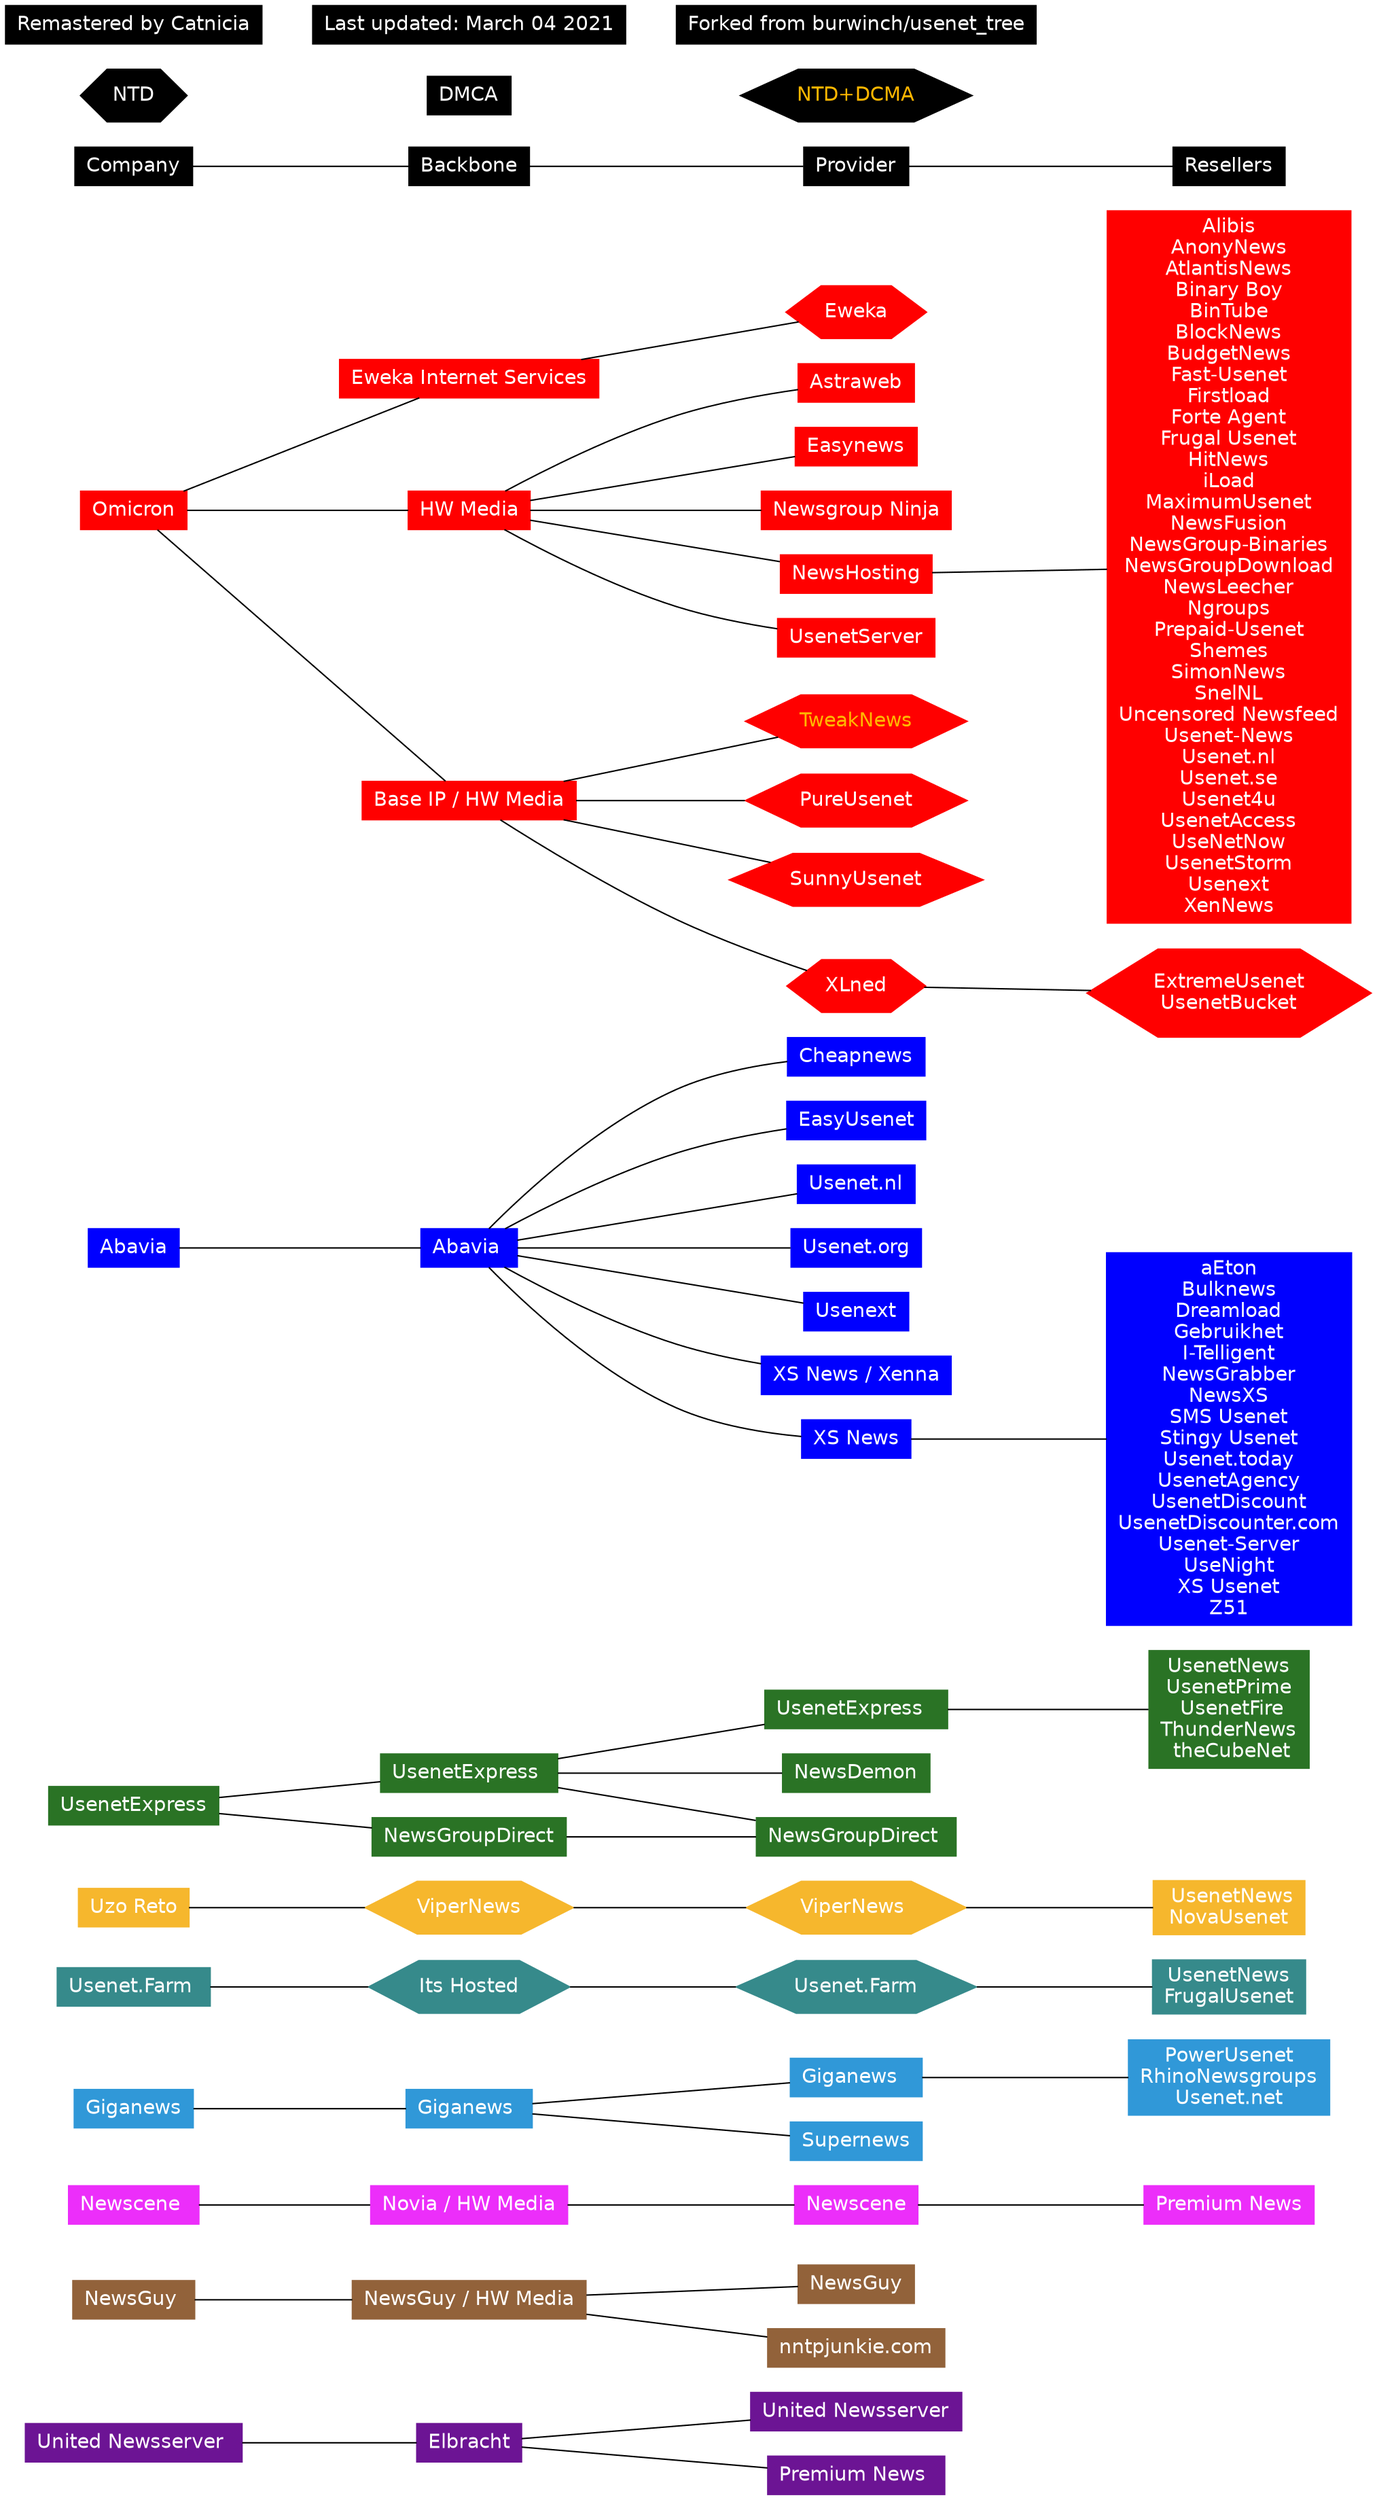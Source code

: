 
# https://edotor.net/
graph graphname {
bgcolor=white  	#background color
rankdir=LR 		#direction of graph, eg LR is Left-to-Right ,TB is Top-to-Bottom
node [shape = box  style=filled fontcolor=white height=.37 fontname=Helvetica] #these effect everything below unless overridden by another "node[]" statement
edge [color=black] #the edge is the lines between company/backbone/provider reseller

    node [color="#6c1494"] #we change the colour of each company, eg omicron is "red"
"United Newsserver " --	"Elbracht"
"Elbracht" -- "United Newsserver"
"Elbracht" -- "Premium News "
     
    node [color="#92623a"]
"NewsGuy " -- "NewsGuy / HW Media" -- "NewsGuy"
"NewsGuy / HW Media" -- "nntpjunkie.com"

    node [color="#ec2efa"]
"Newscene " -- "Novia / HW Media" -- "Newscene" -- "Premium News"
 
    node [color="#3098d8"]
"Giganews" --	"Giganews " -- "Giganews  "
"Giganews " --	"Supernews"
"Giganews  " --	"PowerUsenet\nRhinoNewsgroups\nUsenet.net"

    node [color="#368a8b"]
"Usenet.Farm " -- {node[shape=hexagon]"Its Hosted"} -- {node[shape=hexagon]"Usenet.Farm"} -- "UsenetNews\nFrugalUsenet" #the "{node[shape=folder fontcolor=orange]"Usenet.Farm"}" is for marking something as NTD
 
    node [color="#f6b72d"]
"Uzo Reto" -- {node[shape=hexagon]"ViperNews"} -- {node[shape=hexagon]"ViperNews "} -- " UsenetNews\nNovaUsenet"
 
    node [color="#2a7325"]
"UsenetExpress" -- "UsenetExpress " -- "UsenetExpress  " -- "UsenetNews\nUsenetPrime\n UsenetFire\nThunderNews\n theCubeNet"
"UsenetExpress " -- "NewsDemon"
"UsenetExpress " -- "NewsGroupDirect "
"UsenetExpress" -- "NewsGroupDirect" -- "NewsGroupDirect "
 
    node [color=blue]
"Abavia" -- "Abavia " -- "Cheapnews"
"Abavia " -- "EasyUsenet"
"Abavia " -- "Usenet.nl"
"Abavia " -- "Usenet.org"
"Abavia " -- "Usenext"
"Abavia " -- "XS News / Xenna"
"Abavia " -- "XS News"
"XS News" -- "aEton\nBulknews\nDreamload\nGebruikhet\nI-Telligent\nNewsGrabber\nNewsXS\nSMS Usenet\nStingy Usenet\nUsenet.today\nUsenetAgency\nUsenetDiscount\nUsenetDiscounter.com\nUsenet-Server\nUseNight\nXS Usenet\nZ51"
 
    node [color=red]
"Omicron" --  "Eweka Internet Services" -- {node[shape=hexagon] Eweka}
"Omicron" -- "HW Media"
"HW Media" -- "Astraweb"
"HW Media" -- "Easynews"
"HW Media" -- "Newsgroup Ninja"
"HW Media" -- "NewsHosting"
"HW Media" -- "UsenetServer"
"NewsHosting" -- "Alibis\nAnonyNews\nAtlantisNews\nBinary Boy\nBinTube\nBlockNews\nBudgetNews\nFast-Usenet\nFirstload\nForte Agent\nFrugal Usenet\nHitNews\niLoad\nMaximumUsenet\nNewsFusion\nNewsGroup-Binaries\nNewsGroupDownload\nNewsLeecher\nNgroups\nPrepaid-Usenet\nShemes\nSimonNews\nSnelNL\nUncensored Newsfeed\nUsenet-News\nUsenet.nl\nUsenet.se\nUsenet4u\nUsenetAccess\nUseNetNow\nUsenetStorm\nUsenext\nXenNews"
 
"Omicron" -- "Base IP / HW Media"
"Base IP / HW Media"
node[shape=hexagon fontcolor="#ffb700"]
"Base IP / HW Media" -- "TweakNews"
node[fontcolor=white]
"Base IP / HW Media" -- "PureUsenet"
"Base IP / HW Media" -- "SunnyUsenet"
"Base IP / HW Media" -- "XLned"
"XLned" -- "ExtremeUsenet\nUsenetBucket"

    node [shape = box style="filled" color=black] 
"Company" -- "Backbone" -- "Provider" -- "Resellers"
	node[shape=hexagon fillcolor=black] edge [style=invis]
"NTD"  
node[shape=box]
"NTD" -- "DMCA"

	node[shape=hexagon fillcolor=black fontcolor="#ffb700"] edge [style=invis]
"NTD"  -- "DMCA" -- "NTD+DCMA"
node[shape = box fontcolor=white] edge [style=invis]
"Remastered by Catnicia"--"Last updated: March 04 2021" -- "Forked from burwinch/usenet_tree"


}
